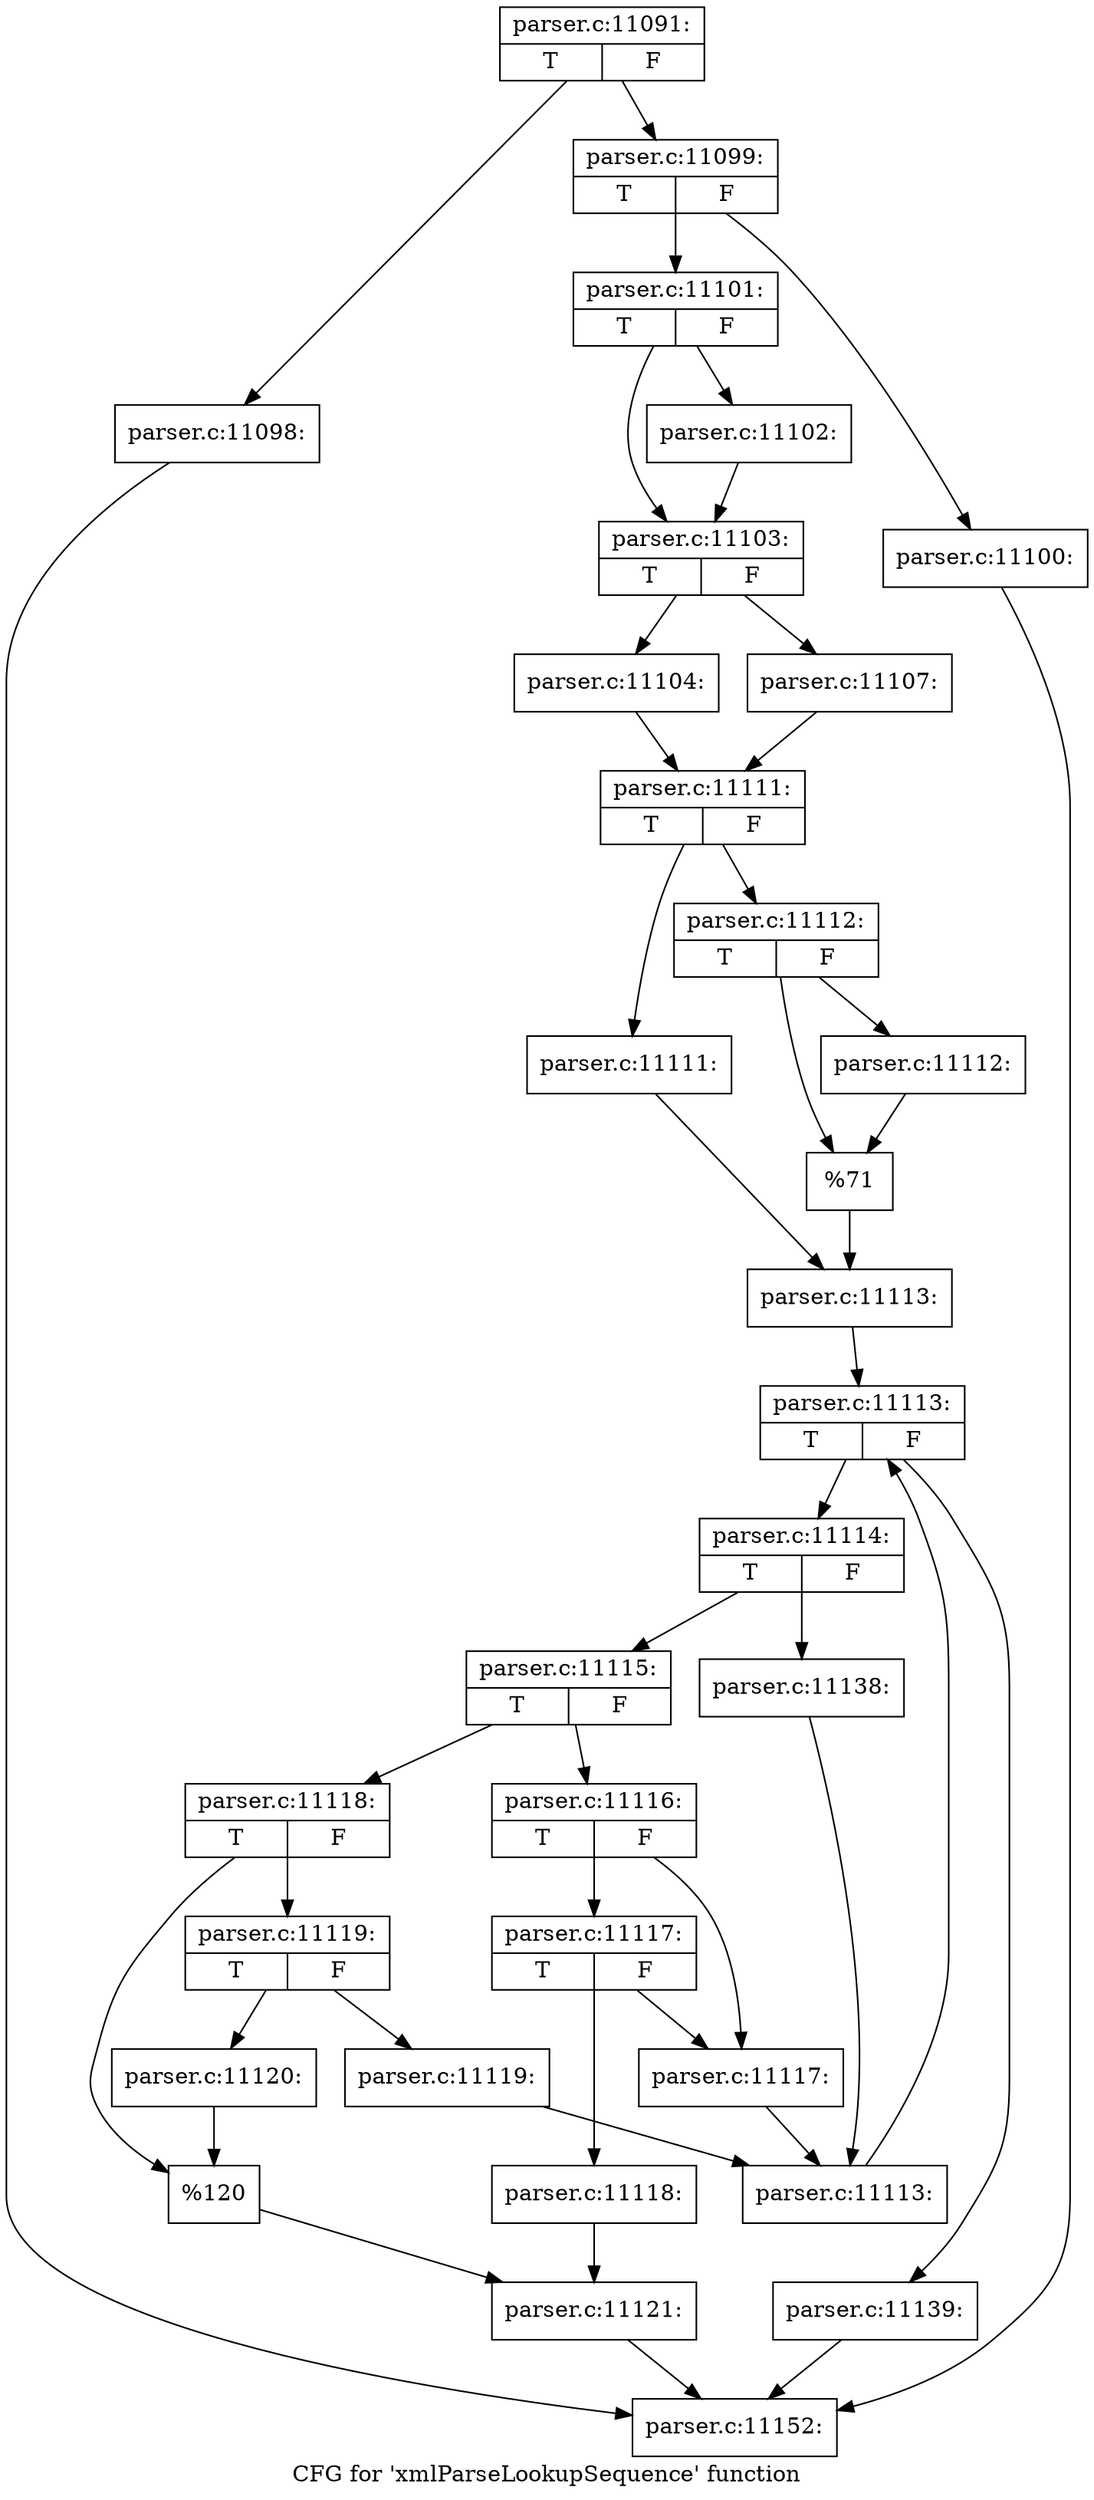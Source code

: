 digraph "CFG for 'xmlParseLookupSequence' function" {
	label="CFG for 'xmlParseLookupSequence' function";

	Node0x62c2000 [shape=record,label="{parser.c:11091:|{<s0>T|<s1>F}}"];
	Node0x62c2000 -> Node0x6360000;
	Node0x62c2000 -> Node0x6360050;
	Node0x6360000 [shape=record,label="{parser.c:11098:}"];
	Node0x6360000 -> Node0x635e4c0;
	Node0x6360050 [shape=record,label="{parser.c:11099:|{<s0>T|<s1>F}}"];
	Node0x6360050 -> Node0x6360b40;
	Node0x6360050 -> Node0x6360b90;
	Node0x6360b40 [shape=record,label="{parser.c:11100:}"];
	Node0x6360b40 -> Node0x635e4c0;
	Node0x6360b90 [shape=record,label="{parser.c:11101:|{<s0>T|<s1>F}}"];
	Node0x6360b90 -> Node0x6361050;
	Node0x6360b90 -> Node0x63610a0;
	Node0x6361050 [shape=record,label="{parser.c:11102:}"];
	Node0x6361050 -> Node0x63610a0;
	Node0x63610a0 [shape=record,label="{parser.c:11103:|{<s0>T|<s1>F}}"];
	Node0x63610a0 -> Node0x6361910;
	Node0x63610a0 -> Node0x63619b0;
	Node0x6361910 [shape=record,label="{parser.c:11104:}"];
	Node0x6361910 -> Node0x6361960;
	Node0x63619b0 [shape=record,label="{parser.c:11107:}"];
	Node0x63619b0 -> Node0x6361960;
	Node0x6361960 [shape=record,label="{parser.c:11111:|{<s0>T|<s1>F}}"];
	Node0x6361960 -> Node0x6362f20;
	Node0x6361960 -> Node0x6362fc0;
	Node0x6362f20 [shape=record,label="{parser.c:11111:}"];
	Node0x6362f20 -> Node0x6362f70;
	Node0x6362fc0 [shape=record,label="{parser.c:11112:|{<s0>T|<s1>F}}"];
	Node0x6362fc0 -> Node0x63634a0;
	Node0x6362fc0 -> Node0x63634f0;
	Node0x63634a0 [shape=record,label="{parser.c:11112:}"];
	Node0x63634a0 -> Node0x63634f0;
	Node0x63634f0 [shape=record,label="{%71}"];
	Node0x63634f0 -> Node0x6362f70;
	Node0x6362f70 [shape=record,label="{parser.c:11113:}"];
	Node0x6362f70 -> Node0x6363a20;
	Node0x6363a20 [shape=record,label="{parser.c:11113:|{<s0>T|<s1>F}}"];
	Node0x6363a20 -> Node0x6363d00;
	Node0x6363a20 -> Node0x6363990;
	Node0x6363d00 [shape=record,label="{parser.c:11114:|{<s0>T|<s1>F}}"];
	Node0x6363d00 -> Node0x63640a0;
	Node0x6363d00 -> Node0x63640f0;
	Node0x63640a0 [shape=record,label="{parser.c:11115:|{<s0>T|<s1>F}}"];
	Node0x63640a0 -> Node0x63646d0;
	Node0x63640a0 -> Node0x6364770;
	Node0x63646d0 [shape=record,label="{parser.c:11116:|{<s0>T|<s1>F}}"];
	Node0x63646d0 -> Node0x6364b30;
	Node0x63646d0 -> Node0x6364bd0;
	Node0x6364bd0 [shape=record,label="{parser.c:11117:|{<s0>T|<s1>F}}"];
	Node0x6364bd0 -> Node0x6364b30;
	Node0x6364bd0 -> Node0x6364b80;
	Node0x6364b30 [shape=record,label="{parser.c:11117:}"];
	Node0x6364b30 -> Node0x6363c70;
	Node0x6364b80 [shape=record,label="{parser.c:11118:}"];
	Node0x6364b80 -> Node0x6364720;
	Node0x6364770 [shape=record,label="{parser.c:11118:|{<s0>T|<s1>F}}"];
	Node0x6364770 -> Node0x6365a00;
	Node0x6364770 -> Node0x6365a50;
	Node0x6365a00 [shape=record,label="{parser.c:11119:|{<s0>T|<s1>F}}"];
	Node0x6365a00 -> Node0x6365e70;
	Node0x6365a00 -> Node0x6365ec0;
	Node0x6365e70 [shape=record,label="{parser.c:11119:}"];
	Node0x6365e70 -> Node0x6363c70;
	Node0x6365ec0 [shape=record,label="{parser.c:11120:}"];
	Node0x6365ec0 -> Node0x6365a50;
	Node0x6365a50 [shape=record,label="{%120}"];
	Node0x6365a50 -> Node0x6364720;
	Node0x6364720 [shape=record,label="{parser.c:11121:}"];
	Node0x6364720 -> Node0x635e4c0;
	Node0x63640f0 [shape=record,label="{parser.c:11138:}"];
	Node0x63640f0 -> Node0x6363c70;
	Node0x6363c70 [shape=record,label="{parser.c:11113:}"];
	Node0x6363c70 -> Node0x6363a20;
	Node0x6363990 [shape=record,label="{parser.c:11139:}"];
	Node0x6363990 -> Node0x635e4c0;
	Node0x635e4c0 [shape=record,label="{parser.c:11152:}"];
}
